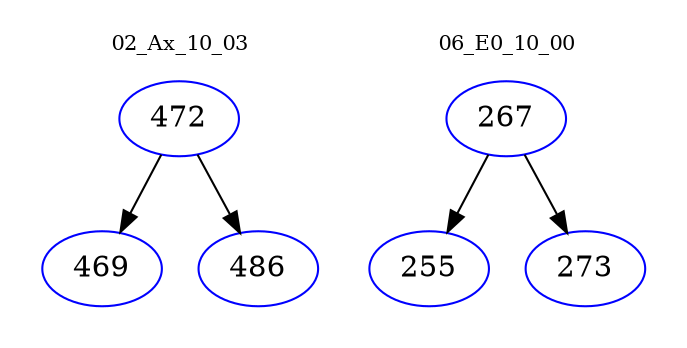 digraph{
subgraph cluster_0 {
color = white
label = "02_Ax_10_03";
fontsize=10;
T0_472 [label="472", color="blue"]
T0_472 -> T0_469 [color="black"]
T0_469 [label="469", color="blue"]
T0_472 -> T0_486 [color="black"]
T0_486 [label="486", color="blue"]
}
subgraph cluster_1 {
color = white
label = "06_E0_10_00";
fontsize=10;
T1_267 [label="267", color="blue"]
T1_267 -> T1_255 [color="black"]
T1_255 [label="255", color="blue"]
T1_267 -> T1_273 [color="black"]
T1_273 [label="273", color="blue"]
}
}
